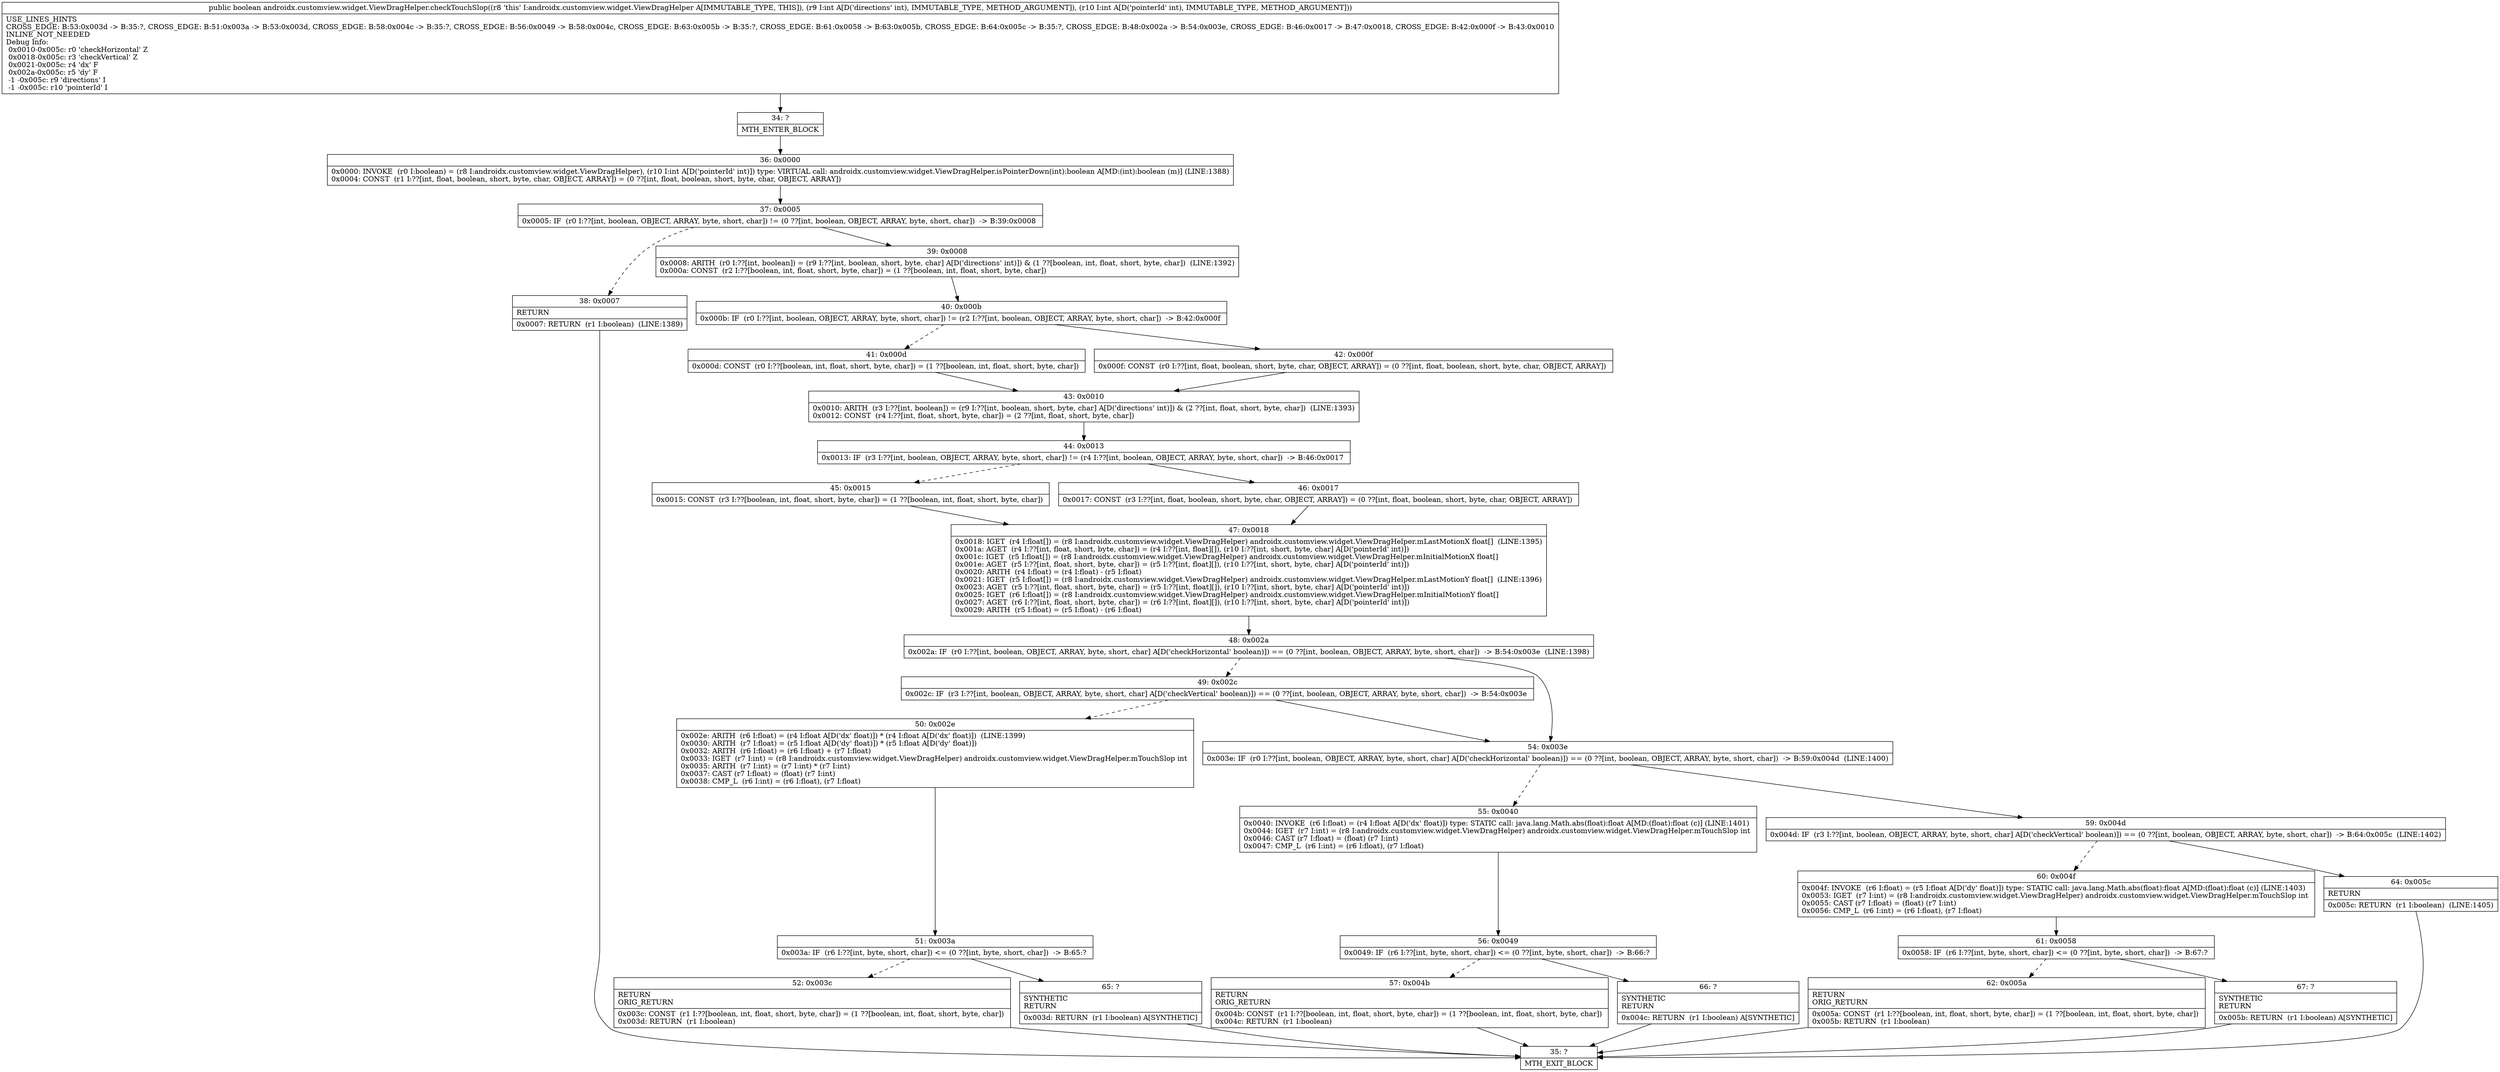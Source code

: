 digraph "CFG forandroidx.customview.widget.ViewDragHelper.checkTouchSlop(II)Z" {
Node_34 [shape=record,label="{34\:\ ?|MTH_ENTER_BLOCK\l}"];
Node_36 [shape=record,label="{36\:\ 0x0000|0x0000: INVOKE  (r0 I:boolean) = (r8 I:androidx.customview.widget.ViewDragHelper), (r10 I:int A[D('pointerId' int)]) type: VIRTUAL call: androidx.customview.widget.ViewDragHelper.isPointerDown(int):boolean A[MD:(int):boolean (m)] (LINE:1388)\l0x0004: CONST  (r1 I:??[int, float, boolean, short, byte, char, OBJECT, ARRAY]) = (0 ??[int, float, boolean, short, byte, char, OBJECT, ARRAY]) \l}"];
Node_37 [shape=record,label="{37\:\ 0x0005|0x0005: IF  (r0 I:??[int, boolean, OBJECT, ARRAY, byte, short, char]) != (0 ??[int, boolean, OBJECT, ARRAY, byte, short, char])  \-\> B:39:0x0008 \l}"];
Node_38 [shape=record,label="{38\:\ 0x0007|RETURN\l|0x0007: RETURN  (r1 I:boolean)  (LINE:1389)\l}"];
Node_35 [shape=record,label="{35\:\ ?|MTH_EXIT_BLOCK\l}"];
Node_39 [shape=record,label="{39\:\ 0x0008|0x0008: ARITH  (r0 I:??[int, boolean]) = (r9 I:??[int, boolean, short, byte, char] A[D('directions' int)]) & (1 ??[boolean, int, float, short, byte, char])  (LINE:1392)\l0x000a: CONST  (r2 I:??[boolean, int, float, short, byte, char]) = (1 ??[boolean, int, float, short, byte, char]) \l}"];
Node_40 [shape=record,label="{40\:\ 0x000b|0x000b: IF  (r0 I:??[int, boolean, OBJECT, ARRAY, byte, short, char]) != (r2 I:??[int, boolean, OBJECT, ARRAY, byte, short, char])  \-\> B:42:0x000f \l}"];
Node_41 [shape=record,label="{41\:\ 0x000d|0x000d: CONST  (r0 I:??[boolean, int, float, short, byte, char]) = (1 ??[boolean, int, float, short, byte, char]) \l}"];
Node_43 [shape=record,label="{43\:\ 0x0010|0x0010: ARITH  (r3 I:??[int, boolean]) = (r9 I:??[int, boolean, short, byte, char] A[D('directions' int)]) & (2 ??[int, float, short, byte, char])  (LINE:1393)\l0x0012: CONST  (r4 I:??[int, float, short, byte, char]) = (2 ??[int, float, short, byte, char]) \l}"];
Node_44 [shape=record,label="{44\:\ 0x0013|0x0013: IF  (r3 I:??[int, boolean, OBJECT, ARRAY, byte, short, char]) != (r4 I:??[int, boolean, OBJECT, ARRAY, byte, short, char])  \-\> B:46:0x0017 \l}"];
Node_45 [shape=record,label="{45\:\ 0x0015|0x0015: CONST  (r3 I:??[boolean, int, float, short, byte, char]) = (1 ??[boolean, int, float, short, byte, char]) \l}"];
Node_47 [shape=record,label="{47\:\ 0x0018|0x0018: IGET  (r4 I:float[]) = (r8 I:androidx.customview.widget.ViewDragHelper) androidx.customview.widget.ViewDragHelper.mLastMotionX float[]  (LINE:1395)\l0x001a: AGET  (r4 I:??[int, float, short, byte, char]) = (r4 I:??[int, float][]), (r10 I:??[int, short, byte, char] A[D('pointerId' int)]) \l0x001c: IGET  (r5 I:float[]) = (r8 I:androidx.customview.widget.ViewDragHelper) androidx.customview.widget.ViewDragHelper.mInitialMotionX float[] \l0x001e: AGET  (r5 I:??[int, float, short, byte, char]) = (r5 I:??[int, float][]), (r10 I:??[int, short, byte, char] A[D('pointerId' int)]) \l0x0020: ARITH  (r4 I:float) = (r4 I:float) \- (r5 I:float) \l0x0021: IGET  (r5 I:float[]) = (r8 I:androidx.customview.widget.ViewDragHelper) androidx.customview.widget.ViewDragHelper.mLastMotionY float[]  (LINE:1396)\l0x0023: AGET  (r5 I:??[int, float, short, byte, char]) = (r5 I:??[int, float][]), (r10 I:??[int, short, byte, char] A[D('pointerId' int)]) \l0x0025: IGET  (r6 I:float[]) = (r8 I:androidx.customview.widget.ViewDragHelper) androidx.customview.widget.ViewDragHelper.mInitialMotionY float[] \l0x0027: AGET  (r6 I:??[int, float, short, byte, char]) = (r6 I:??[int, float][]), (r10 I:??[int, short, byte, char] A[D('pointerId' int)]) \l0x0029: ARITH  (r5 I:float) = (r5 I:float) \- (r6 I:float) \l}"];
Node_48 [shape=record,label="{48\:\ 0x002a|0x002a: IF  (r0 I:??[int, boolean, OBJECT, ARRAY, byte, short, char] A[D('checkHorizontal' boolean)]) == (0 ??[int, boolean, OBJECT, ARRAY, byte, short, char])  \-\> B:54:0x003e  (LINE:1398)\l}"];
Node_49 [shape=record,label="{49\:\ 0x002c|0x002c: IF  (r3 I:??[int, boolean, OBJECT, ARRAY, byte, short, char] A[D('checkVertical' boolean)]) == (0 ??[int, boolean, OBJECT, ARRAY, byte, short, char])  \-\> B:54:0x003e \l}"];
Node_50 [shape=record,label="{50\:\ 0x002e|0x002e: ARITH  (r6 I:float) = (r4 I:float A[D('dx' float)]) * (r4 I:float A[D('dx' float)])  (LINE:1399)\l0x0030: ARITH  (r7 I:float) = (r5 I:float A[D('dy' float)]) * (r5 I:float A[D('dy' float)]) \l0x0032: ARITH  (r6 I:float) = (r6 I:float) + (r7 I:float) \l0x0033: IGET  (r7 I:int) = (r8 I:androidx.customview.widget.ViewDragHelper) androidx.customview.widget.ViewDragHelper.mTouchSlop int \l0x0035: ARITH  (r7 I:int) = (r7 I:int) * (r7 I:int) \l0x0037: CAST (r7 I:float) = (float) (r7 I:int) \l0x0038: CMP_L  (r6 I:int) = (r6 I:float), (r7 I:float) \l}"];
Node_51 [shape=record,label="{51\:\ 0x003a|0x003a: IF  (r6 I:??[int, byte, short, char]) \<= (0 ??[int, byte, short, char])  \-\> B:65:? \l}"];
Node_52 [shape=record,label="{52\:\ 0x003c|RETURN\lORIG_RETURN\l|0x003c: CONST  (r1 I:??[boolean, int, float, short, byte, char]) = (1 ??[boolean, int, float, short, byte, char]) \l0x003d: RETURN  (r1 I:boolean) \l}"];
Node_65 [shape=record,label="{65\:\ ?|SYNTHETIC\lRETURN\l|0x003d: RETURN  (r1 I:boolean) A[SYNTHETIC]\l}"];
Node_54 [shape=record,label="{54\:\ 0x003e|0x003e: IF  (r0 I:??[int, boolean, OBJECT, ARRAY, byte, short, char] A[D('checkHorizontal' boolean)]) == (0 ??[int, boolean, OBJECT, ARRAY, byte, short, char])  \-\> B:59:0x004d  (LINE:1400)\l}"];
Node_55 [shape=record,label="{55\:\ 0x0040|0x0040: INVOKE  (r6 I:float) = (r4 I:float A[D('dx' float)]) type: STATIC call: java.lang.Math.abs(float):float A[MD:(float):float (c)] (LINE:1401)\l0x0044: IGET  (r7 I:int) = (r8 I:androidx.customview.widget.ViewDragHelper) androidx.customview.widget.ViewDragHelper.mTouchSlop int \l0x0046: CAST (r7 I:float) = (float) (r7 I:int) \l0x0047: CMP_L  (r6 I:int) = (r6 I:float), (r7 I:float) \l}"];
Node_56 [shape=record,label="{56\:\ 0x0049|0x0049: IF  (r6 I:??[int, byte, short, char]) \<= (0 ??[int, byte, short, char])  \-\> B:66:? \l}"];
Node_57 [shape=record,label="{57\:\ 0x004b|RETURN\lORIG_RETURN\l|0x004b: CONST  (r1 I:??[boolean, int, float, short, byte, char]) = (1 ??[boolean, int, float, short, byte, char]) \l0x004c: RETURN  (r1 I:boolean) \l}"];
Node_66 [shape=record,label="{66\:\ ?|SYNTHETIC\lRETURN\l|0x004c: RETURN  (r1 I:boolean) A[SYNTHETIC]\l}"];
Node_59 [shape=record,label="{59\:\ 0x004d|0x004d: IF  (r3 I:??[int, boolean, OBJECT, ARRAY, byte, short, char] A[D('checkVertical' boolean)]) == (0 ??[int, boolean, OBJECT, ARRAY, byte, short, char])  \-\> B:64:0x005c  (LINE:1402)\l}"];
Node_60 [shape=record,label="{60\:\ 0x004f|0x004f: INVOKE  (r6 I:float) = (r5 I:float A[D('dy' float)]) type: STATIC call: java.lang.Math.abs(float):float A[MD:(float):float (c)] (LINE:1403)\l0x0053: IGET  (r7 I:int) = (r8 I:androidx.customview.widget.ViewDragHelper) androidx.customview.widget.ViewDragHelper.mTouchSlop int \l0x0055: CAST (r7 I:float) = (float) (r7 I:int) \l0x0056: CMP_L  (r6 I:int) = (r6 I:float), (r7 I:float) \l}"];
Node_61 [shape=record,label="{61\:\ 0x0058|0x0058: IF  (r6 I:??[int, byte, short, char]) \<= (0 ??[int, byte, short, char])  \-\> B:67:? \l}"];
Node_62 [shape=record,label="{62\:\ 0x005a|RETURN\lORIG_RETURN\l|0x005a: CONST  (r1 I:??[boolean, int, float, short, byte, char]) = (1 ??[boolean, int, float, short, byte, char]) \l0x005b: RETURN  (r1 I:boolean) \l}"];
Node_67 [shape=record,label="{67\:\ ?|SYNTHETIC\lRETURN\l|0x005b: RETURN  (r1 I:boolean) A[SYNTHETIC]\l}"];
Node_64 [shape=record,label="{64\:\ 0x005c|RETURN\l|0x005c: RETURN  (r1 I:boolean)  (LINE:1405)\l}"];
Node_46 [shape=record,label="{46\:\ 0x0017|0x0017: CONST  (r3 I:??[int, float, boolean, short, byte, char, OBJECT, ARRAY]) = (0 ??[int, float, boolean, short, byte, char, OBJECT, ARRAY]) \l}"];
Node_42 [shape=record,label="{42\:\ 0x000f|0x000f: CONST  (r0 I:??[int, float, boolean, short, byte, char, OBJECT, ARRAY]) = (0 ??[int, float, boolean, short, byte, char, OBJECT, ARRAY]) \l}"];
MethodNode[shape=record,label="{public boolean androidx.customview.widget.ViewDragHelper.checkTouchSlop((r8 'this' I:androidx.customview.widget.ViewDragHelper A[IMMUTABLE_TYPE, THIS]), (r9 I:int A[D('directions' int), IMMUTABLE_TYPE, METHOD_ARGUMENT]), (r10 I:int A[D('pointerId' int), IMMUTABLE_TYPE, METHOD_ARGUMENT]))  | USE_LINES_HINTS\lCROSS_EDGE: B:53:0x003d \-\> B:35:?, CROSS_EDGE: B:51:0x003a \-\> B:53:0x003d, CROSS_EDGE: B:58:0x004c \-\> B:35:?, CROSS_EDGE: B:56:0x0049 \-\> B:58:0x004c, CROSS_EDGE: B:63:0x005b \-\> B:35:?, CROSS_EDGE: B:61:0x0058 \-\> B:63:0x005b, CROSS_EDGE: B:64:0x005c \-\> B:35:?, CROSS_EDGE: B:48:0x002a \-\> B:54:0x003e, CROSS_EDGE: B:46:0x0017 \-\> B:47:0x0018, CROSS_EDGE: B:42:0x000f \-\> B:43:0x0010\lINLINE_NOT_NEEDED\lDebug Info:\l  0x0010\-0x005c: r0 'checkHorizontal' Z\l  0x0018\-0x005c: r3 'checkVertical' Z\l  0x0021\-0x005c: r4 'dx' F\l  0x002a\-0x005c: r5 'dy' F\l  \-1 \-0x005c: r9 'directions' I\l  \-1 \-0x005c: r10 'pointerId' I\l}"];
MethodNode -> Node_34;Node_34 -> Node_36;
Node_36 -> Node_37;
Node_37 -> Node_38[style=dashed];
Node_37 -> Node_39;
Node_38 -> Node_35;
Node_39 -> Node_40;
Node_40 -> Node_41[style=dashed];
Node_40 -> Node_42;
Node_41 -> Node_43;
Node_43 -> Node_44;
Node_44 -> Node_45[style=dashed];
Node_44 -> Node_46;
Node_45 -> Node_47;
Node_47 -> Node_48;
Node_48 -> Node_49[style=dashed];
Node_48 -> Node_54;
Node_49 -> Node_50[style=dashed];
Node_49 -> Node_54;
Node_50 -> Node_51;
Node_51 -> Node_52[style=dashed];
Node_51 -> Node_65;
Node_52 -> Node_35;
Node_65 -> Node_35;
Node_54 -> Node_55[style=dashed];
Node_54 -> Node_59;
Node_55 -> Node_56;
Node_56 -> Node_57[style=dashed];
Node_56 -> Node_66;
Node_57 -> Node_35;
Node_66 -> Node_35;
Node_59 -> Node_60[style=dashed];
Node_59 -> Node_64;
Node_60 -> Node_61;
Node_61 -> Node_62[style=dashed];
Node_61 -> Node_67;
Node_62 -> Node_35;
Node_67 -> Node_35;
Node_64 -> Node_35;
Node_46 -> Node_47;
Node_42 -> Node_43;
}

